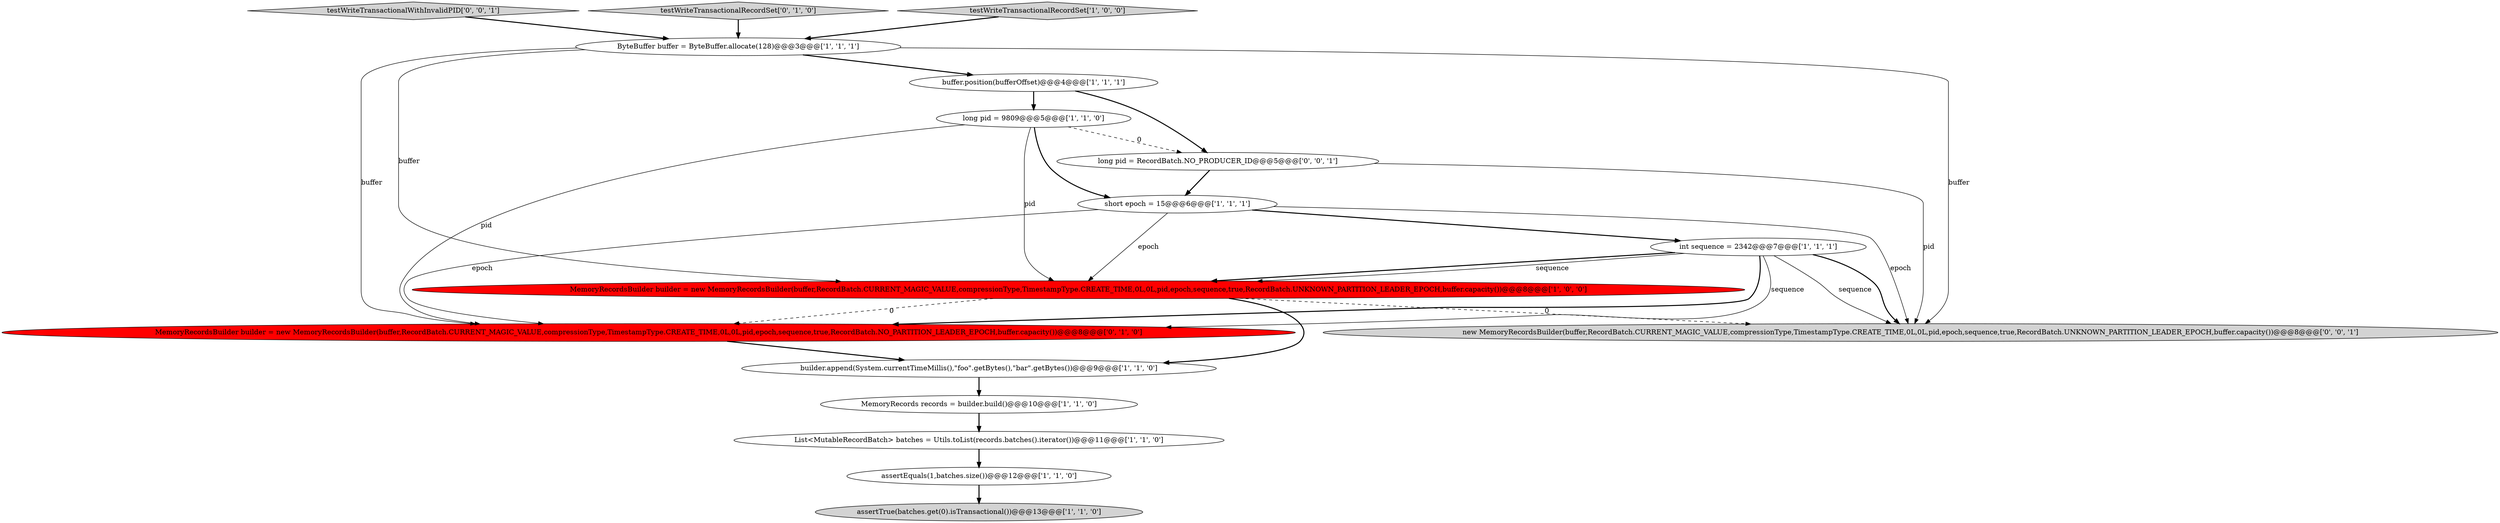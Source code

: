 digraph {
1 [style = filled, label = "assertEquals(1,batches.size())@@@12@@@['1', '1', '0']", fillcolor = white, shape = ellipse image = "AAA0AAABBB1BBB"];
5 [style = filled, label = "builder.append(System.currentTimeMillis(),\"foo\".getBytes(),\"bar\".getBytes())@@@9@@@['1', '1', '0']", fillcolor = white, shape = ellipse image = "AAA0AAABBB1BBB"];
8 [style = filled, label = "MemoryRecordsBuilder builder = new MemoryRecordsBuilder(buffer,RecordBatch.CURRENT_MAGIC_VALUE,compressionType,TimestampType.CREATE_TIME,0L,0L,pid,epoch,sequence,true,RecordBatch.UNKNOWN_PARTITION_LEADER_EPOCH,buffer.capacity())@@@8@@@['1', '0', '0']", fillcolor = red, shape = ellipse image = "AAA1AAABBB1BBB"];
0 [style = filled, label = "short epoch = 15@@@6@@@['1', '1', '1']", fillcolor = white, shape = ellipse image = "AAA0AAABBB1BBB"];
7 [style = filled, label = "List<MutableRecordBatch> batches = Utils.toList(records.batches().iterator())@@@11@@@['1', '1', '0']", fillcolor = white, shape = ellipse image = "AAA0AAABBB1BBB"];
12 [style = filled, label = "MemoryRecordsBuilder builder = new MemoryRecordsBuilder(buffer,RecordBatch.CURRENT_MAGIC_VALUE,compressionType,TimestampType.CREATE_TIME,0L,0L,pid,epoch,sequence,true,RecordBatch.NO_PARTITION_LEADER_EPOCH,buffer.capacity())@@@8@@@['0', '1', '0']", fillcolor = red, shape = ellipse image = "AAA1AAABBB2BBB"];
4 [style = filled, label = "long pid = 9809@@@5@@@['1', '1', '0']", fillcolor = white, shape = ellipse image = "AAA0AAABBB1BBB"];
15 [style = filled, label = "testWriteTransactionalWithInvalidPID['0', '0', '1']", fillcolor = lightgray, shape = diamond image = "AAA0AAABBB3BBB"];
16 [style = filled, label = "long pid = RecordBatch.NO_PRODUCER_ID@@@5@@@['0', '0', '1']", fillcolor = white, shape = ellipse image = "AAA0AAABBB3BBB"];
2 [style = filled, label = "ByteBuffer buffer = ByteBuffer.allocate(128)@@@3@@@['1', '1', '1']", fillcolor = white, shape = ellipse image = "AAA0AAABBB1BBB"];
6 [style = filled, label = "assertTrue(batches.get(0).isTransactional())@@@13@@@['1', '1', '0']", fillcolor = lightgray, shape = ellipse image = "AAA0AAABBB1BBB"];
11 [style = filled, label = "int sequence = 2342@@@7@@@['1', '1', '1']", fillcolor = white, shape = ellipse image = "AAA0AAABBB1BBB"];
10 [style = filled, label = "MemoryRecords records = builder.build()@@@10@@@['1', '1', '0']", fillcolor = white, shape = ellipse image = "AAA0AAABBB1BBB"];
14 [style = filled, label = "new MemoryRecordsBuilder(buffer,RecordBatch.CURRENT_MAGIC_VALUE,compressionType,TimestampType.CREATE_TIME,0L,0L,pid,epoch,sequence,true,RecordBatch.UNKNOWN_PARTITION_LEADER_EPOCH,buffer.capacity())@@@8@@@['0', '0', '1']", fillcolor = lightgray, shape = ellipse image = "AAA0AAABBB3BBB"];
13 [style = filled, label = "testWriteTransactionalRecordSet['0', '1', '0']", fillcolor = lightgray, shape = diamond image = "AAA0AAABBB2BBB"];
3 [style = filled, label = "buffer.position(bufferOffset)@@@4@@@['1', '1', '1']", fillcolor = white, shape = ellipse image = "AAA0AAABBB1BBB"];
9 [style = filled, label = "testWriteTransactionalRecordSet['1', '0', '0']", fillcolor = lightgray, shape = diamond image = "AAA0AAABBB1BBB"];
5->10 [style = bold, label=""];
11->12 [style = solid, label="sequence"];
16->0 [style = bold, label=""];
15->2 [style = bold, label=""];
2->12 [style = solid, label="buffer"];
7->1 [style = bold, label=""];
4->16 [style = dashed, label="0"];
12->5 [style = bold, label=""];
2->14 [style = solid, label="buffer"];
11->14 [style = solid, label="sequence"];
11->14 [style = bold, label=""];
9->2 [style = bold, label=""];
2->3 [style = bold, label=""];
2->8 [style = solid, label="buffer"];
0->11 [style = bold, label=""];
8->12 [style = dashed, label="0"];
11->12 [style = bold, label=""];
8->14 [style = dashed, label="0"];
3->16 [style = bold, label=""];
0->12 [style = solid, label="epoch"];
3->4 [style = bold, label=""];
10->7 [style = bold, label=""];
0->8 [style = solid, label="epoch"];
4->0 [style = bold, label=""];
4->12 [style = solid, label="pid"];
1->6 [style = bold, label=""];
8->5 [style = bold, label=""];
0->14 [style = solid, label="epoch"];
16->14 [style = solid, label="pid"];
4->8 [style = solid, label="pid"];
11->8 [style = bold, label=""];
11->8 [style = solid, label="sequence"];
13->2 [style = bold, label=""];
}
